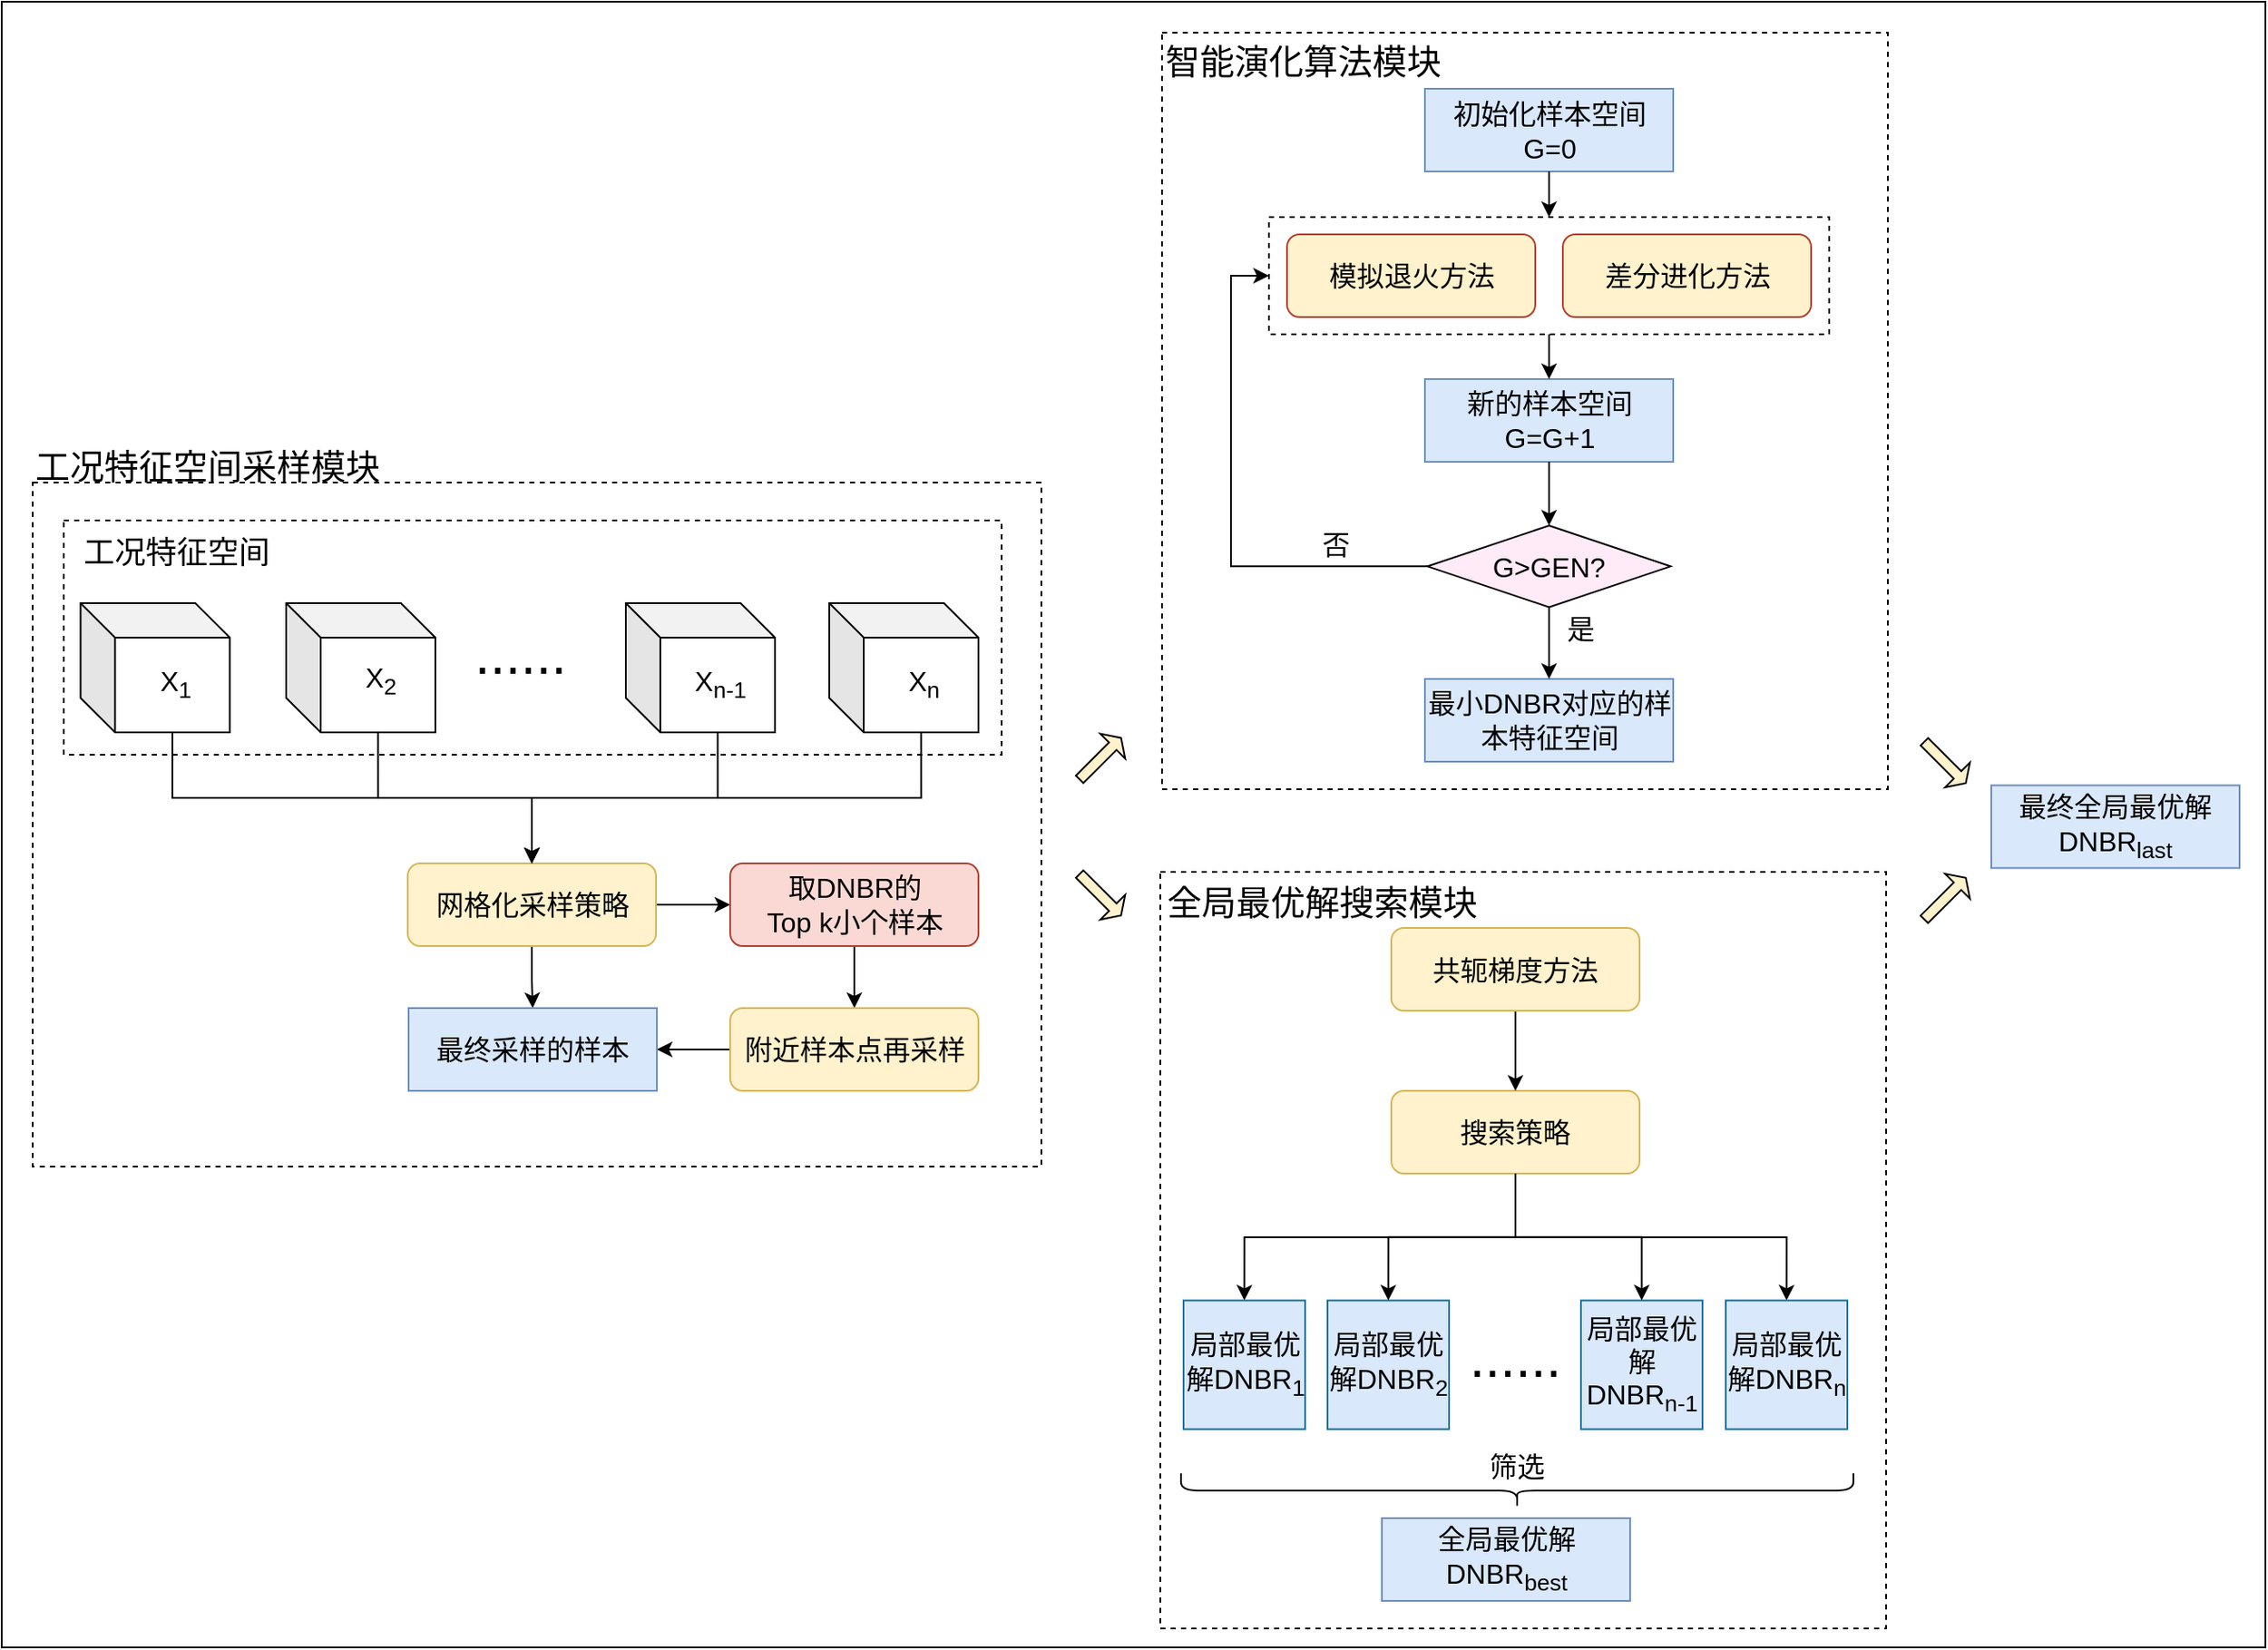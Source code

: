 <mxfile version="16.1.0" type="github">
  <diagram id="Nb4dmcVrx3FNZim9a-sD" name="第 1 页">
    <mxGraphModel dx="1186" dy="683" grid="0" gridSize="10" guides="1" tooltips="1" connect="1" arrows="1" fold="1" page="1" pageScale="1" pageWidth="1169" pageHeight="827" math="0" shadow="0">
      <root>
        <mxCell id="0" />
        <mxCell id="1" parent="0" />
        <mxCell id="AhtUtj6nYTNhumxn6a8N-1" value="" style="rounded=0;whiteSpace=wrap;html=1;" vertex="1" parent="1">
          <mxGeometry x="31" y="16" width="1313" height="955" as="geometry" />
        </mxCell>
        <mxCell id="AhtUtj6nYTNhumxn6a8N-2" value="" style="group" vertex="1" connectable="0" parent="1">
          <mxGeometry x="704" y="27" width="421" height="446" as="geometry" />
        </mxCell>
        <mxCell id="AhtUtj6nYTNhumxn6a8N-3" value="" style="rounded=0;whiteSpace=wrap;html=1;fontSize=16;dashed=1;" vertex="1" parent="AhtUtj6nYTNhumxn6a8N-2">
          <mxGeometry y="7" width="421" height="439" as="geometry" />
        </mxCell>
        <mxCell id="AhtUtj6nYTNhumxn6a8N-4" value="&lt;font style=&quot;font-size: 20px&quot;&gt;智能演化算法模块&lt;/font&gt;" style="text;html=1;strokeColor=none;fillColor=none;align=center;verticalAlign=middle;whiteSpace=wrap;rounded=0;fontSize=20;" vertex="1" parent="AhtUtj6nYTNhumxn6a8N-2">
          <mxGeometry width="164" height="46" as="geometry" />
        </mxCell>
        <mxCell id="AhtUtj6nYTNhumxn6a8N-5" value="最小DNBR对应的样本特征空间" style="rounded=0;whiteSpace=wrap;html=1;fontSize=16;fillColor=#DAE8FC;strokeColor=#6c8ebf;" vertex="1" parent="AhtUtj6nYTNhumxn6a8N-2">
          <mxGeometry x="152.5" y="382" width="144" height="48" as="geometry" />
        </mxCell>
        <mxCell id="AhtUtj6nYTNhumxn6a8N-6" style="edgeStyle=orthogonalEdgeStyle;rounded=0;orthogonalLoop=1;jettySize=auto;html=1;" edge="1" parent="AhtUtj6nYTNhumxn6a8N-2" source="AhtUtj6nYTNhumxn6a8N-7" target="AhtUtj6nYTNhumxn6a8N-5">
          <mxGeometry relative="1" as="geometry" />
        </mxCell>
        <mxCell id="AhtUtj6nYTNhumxn6a8N-7" value="G&amp;gt;GEN?" style="rhombus;whiteSpace=wrap;html=1;fontSize=16;fillColor=#FFEBF8;" vertex="1" parent="AhtUtj6nYTNhumxn6a8N-2">
          <mxGeometry x="154" y="293" width="141" height="47.34" as="geometry" />
        </mxCell>
        <mxCell id="AhtUtj6nYTNhumxn6a8N-8" value="&lt;font style=&quot;font-size: 16px&quot;&gt;是&lt;/font&gt;" style="text;html=1;strokeColor=none;fillColor=none;align=center;verticalAlign=middle;whiteSpace=wrap;rounded=0;" vertex="1" parent="AhtUtj6nYTNhumxn6a8N-2">
          <mxGeometry x="213.23" y="338" width="60" height="30" as="geometry" />
        </mxCell>
        <mxCell id="AhtUtj6nYTNhumxn6a8N-9" value="&lt;div&gt;新的样本空间&lt;/div&gt;&lt;div&gt;G=G+1&lt;br&gt;&lt;/div&gt;" style="rounded=0;whiteSpace=wrap;html=1;fontSize=16;fillColor=#dae8fc;strokeColor=#6c8ebf;" vertex="1" parent="AhtUtj6nYTNhumxn6a8N-2">
          <mxGeometry x="152.5" y="208" width="144" height="48" as="geometry" />
        </mxCell>
        <mxCell id="AhtUtj6nYTNhumxn6a8N-10" style="edgeStyle=orthogonalEdgeStyle;rounded=0;orthogonalLoop=1;jettySize=auto;html=1;" edge="1" parent="AhtUtj6nYTNhumxn6a8N-2" source="AhtUtj6nYTNhumxn6a8N-9" target="AhtUtj6nYTNhumxn6a8N-7">
          <mxGeometry relative="1" as="geometry" />
        </mxCell>
        <mxCell id="AhtUtj6nYTNhumxn6a8N-11" value="&lt;div&gt;初始化样本空间G=0&lt;/div&gt;" style="rounded=0;whiteSpace=wrap;html=1;fontSize=16;fillColor=#dae8fc;strokeColor=#6c8ebf;" vertex="1" parent="AhtUtj6nYTNhumxn6a8N-2">
          <mxGeometry x="152.5" y="39.5" width="144" height="48" as="geometry" />
        </mxCell>
        <mxCell id="AhtUtj6nYTNhumxn6a8N-12" value="&lt;font style=&quot;font-size: 16px&quot;&gt;否&lt;/font&gt;" style="text;html=1;strokeColor=none;fillColor=none;align=center;verticalAlign=middle;whiteSpace=wrap;rounded=0;" vertex="1" parent="AhtUtj6nYTNhumxn6a8N-2">
          <mxGeometry x="71" y="289" width="60" height="30" as="geometry" />
        </mxCell>
        <mxCell id="AhtUtj6nYTNhumxn6a8N-13" value="" style="group" vertex="1" connectable="0" parent="AhtUtj6nYTNhumxn6a8N-2">
          <mxGeometry x="62" y="114" width="325" height="68" as="geometry" />
        </mxCell>
        <mxCell id="AhtUtj6nYTNhumxn6a8N-14" value="" style="rounded=0;whiteSpace=wrap;html=1;fontSize=16;dashed=1;" vertex="1" parent="AhtUtj6nYTNhumxn6a8N-13">
          <mxGeometry width="325" height="68" as="geometry" />
        </mxCell>
        <mxCell id="AhtUtj6nYTNhumxn6a8N-15" value="差分进化方法" style="rounded=1;whiteSpace=wrap;html=1;fontSize=16;fillColor=#FFF2CC;strokeColor=#ae4132;" vertex="1" parent="AhtUtj6nYTNhumxn6a8N-13">
          <mxGeometry x="170.5" y="10" width="144" height="48" as="geometry" />
        </mxCell>
        <mxCell id="AhtUtj6nYTNhumxn6a8N-16" value="模拟退火方法" style="rounded=1;whiteSpace=wrap;html=1;fontSize=16;fillColor=#FFF2CC;strokeColor=#ae4132;" vertex="1" parent="AhtUtj6nYTNhumxn6a8N-13">
          <mxGeometry x="10.5" y="10" width="144" height="48" as="geometry" />
        </mxCell>
        <mxCell id="AhtUtj6nYTNhumxn6a8N-17" style="edgeStyle=orthogonalEdgeStyle;rounded=0;orthogonalLoop=1;jettySize=auto;html=1;entryX=0;entryY=0.5;entryDx=0;entryDy=0;fontSize=16;" edge="1" parent="AhtUtj6nYTNhumxn6a8N-2" source="AhtUtj6nYTNhumxn6a8N-7" target="AhtUtj6nYTNhumxn6a8N-14">
          <mxGeometry relative="1" as="geometry">
            <Array as="points">
              <mxPoint x="40" y="317" />
              <mxPoint x="40" y="148" />
            </Array>
          </mxGeometry>
        </mxCell>
        <mxCell id="AhtUtj6nYTNhumxn6a8N-18" style="edgeStyle=orthogonalEdgeStyle;rounded=0;orthogonalLoop=1;jettySize=auto;html=1;fontSize=16;" edge="1" parent="AhtUtj6nYTNhumxn6a8N-2" source="AhtUtj6nYTNhumxn6a8N-14" target="AhtUtj6nYTNhumxn6a8N-9">
          <mxGeometry relative="1" as="geometry" />
        </mxCell>
        <mxCell id="AhtUtj6nYTNhumxn6a8N-19" style="edgeStyle=orthogonalEdgeStyle;rounded=0;orthogonalLoop=1;jettySize=auto;html=1;fontSize=16;" edge="1" parent="AhtUtj6nYTNhumxn6a8N-2" source="AhtUtj6nYTNhumxn6a8N-11" target="AhtUtj6nYTNhumxn6a8N-14">
          <mxGeometry relative="1" as="geometry" />
        </mxCell>
        <mxCell id="AhtUtj6nYTNhumxn6a8N-20" value="" style="rounded=0;whiteSpace=wrap;html=1;fontSize=16;dashed=1;" vertex="1" parent="1">
          <mxGeometry x="703" y="521" width="421" height="439" as="geometry" />
        </mxCell>
        <mxCell id="AhtUtj6nYTNhumxn6a8N-21" value="&lt;font style=&quot;font-size: 20px&quot;&gt;全局最优解搜索模块&lt;/font&gt;" style="text;html=1;strokeColor=none;fillColor=none;align=center;verticalAlign=middle;whiteSpace=wrap;rounded=0;fontSize=20;" vertex="1" parent="1">
          <mxGeometry x="703" y="514" width="188" height="48" as="geometry" />
        </mxCell>
        <mxCell id="AhtUtj6nYTNhumxn6a8N-22" style="edgeStyle=orthogonalEdgeStyle;rounded=0;orthogonalLoop=1;jettySize=auto;html=1;entryX=0.5;entryY=0;entryDx=0;entryDy=0;" edge="1" parent="1" target="AhtUtj6nYTNhumxn6a8N-30">
          <mxGeometry relative="1" as="geometry">
            <mxPoint x="909" y="706.5" as="sourcePoint" />
            <mxPoint x="48.75" y="732" as="targetPoint" />
            <Array as="points">
              <mxPoint x="909" y="733" />
              <mxPoint x="752" y="733" />
            </Array>
          </mxGeometry>
        </mxCell>
        <mxCell id="AhtUtj6nYTNhumxn6a8N-23" style="edgeStyle=orthogonalEdgeStyle;rounded=0;orthogonalLoop=1;jettySize=auto;html=1;entryX=0.5;entryY=0;entryDx=0;entryDy=0;" edge="1" parent="1" target="AhtUtj6nYTNhumxn6a8N-35">
          <mxGeometry relative="1" as="geometry">
            <mxPoint x="909" y="708.5" as="sourcePoint" />
            <mxPoint x="363.25" y="733.67" as="targetPoint" />
            <Array as="points">
              <mxPoint x="909" y="733" />
              <mxPoint x="1066" y="733" />
            </Array>
          </mxGeometry>
        </mxCell>
        <mxCell id="AhtUtj6nYTNhumxn6a8N-24" value="搜索策略" style="rounded=1;whiteSpace=wrap;html=1;fontSize=16;fillColor=#fff2cc;strokeColor=#d6b656;" vertex="1" parent="1">
          <mxGeometry x="837" y="648" width="144" height="48" as="geometry" />
        </mxCell>
        <mxCell id="AhtUtj6nYTNhumxn6a8N-25" value="&lt;font style=&quot;font-size: 32px&quot;&gt;......&lt;/font&gt;" style="text;html=1;strokeColor=none;fillColor=none;align=center;verticalAlign=middle;whiteSpace=wrap;rounded=0;fontSize=16;" vertex="1" parent="1">
          <mxGeometry x="889" y="793" width="40" height="20" as="geometry" />
        </mxCell>
        <mxCell id="AhtUtj6nYTNhumxn6a8N-26" value="" style="shape=curlyBracket;whiteSpace=wrap;html=1;rounded=1;fontSize=32;direction=north;size=0.5;" vertex="1" parent="1">
          <mxGeometry x="715" y="870" width="390" height="20" as="geometry" />
        </mxCell>
        <mxCell id="AhtUtj6nYTNhumxn6a8N-27" value="&lt;font style=&quot;font-size: 16px&quot;&gt;筛选&lt;/font&gt;" style="text;html=1;strokeColor=none;fillColor=none;align=center;verticalAlign=middle;whiteSpace=wrap;rounded=0;" vertex="1" parent="1">
          <mxGeometry x="880" y="849" width="60" height="34" as="geometry" />
        </mxCell>
        <mxCell id="AhtUtj6nYTNhumxn6a8N-28" style="edgeStyle=orthogonalEdgeStyle;rounded=0;orthogonalLoop=1;jettySize=auto;html=1;fontSize=16;" edge="1" parent="1" source="AhtUtj6nYTNhumxn6a8N-29" target="AhtUtj6nYTNhumxn6a8N-24">
          <mxGeometry relative="1" as="geometry" />
        </mxCell>
        <mxCell id="AhtUtj6nYTNhumxn6a8N-29" value="共轭梯度方法" style="rounded=1;whiteSpace=wrap;html=1;fontSize=16;fillColor=#fff2cc;strokeColor=#d6b656;" vertex="1" parent="1">
          <mxGeometry x="837" y="553.5" width="144" height="48" as="geometry" />
        </mxCell>
        <mxCell id="AhtUtj6nYTNhumxn6a8N-30" value="局部最优解DNBR&lt;sub&gt;1&lt;/sub&gt;" style="rounded=0;whiteSpace=wrap;html=1;fontSize=16;fillColor=#DAE8FC;strokeColor=#10739e;" vertex="1" parent="1">
          <mxGeometry x="716.5" y="769.67" width="70.5" height="74.67" as="geometry" />
        </mxCell>
        <mxCell id="AhtUtj6nYTNhumxn6a8N-31" value="局部最优解DNBR&lt;sub&gt;2&lt;/sub&gt;" style="rounded=0;whiteSpace=wrap;html=1;fontSize=16;fillColor=#DAE8FC;strokeColor=#10739e;" vertex="1" parent="1">
          <mxGeometry x="800" y="769.67" width="70.5" height="74.67" as="geometry" />
        </mxCell>
        <mxCell id="AhtUtj6nYTNhumxn6a8N-32" style="edgeStyle=orthogonalEdgeStyle;rounded=0;orthogonalLoop=1;jettySize=auto;html=1;entryX=0.5;entryY=0;entryDx=0;entryDy=0;" edge="1" parent="1" source="AhtUtj6nYTNhumxn6a8N-24" target="AhtUtj6nYTNhumxn6a8N-31">
          <mxGeometry relative="1" as="geometry" />
        </mxCell>
        <mxCell id="AhtUtj6nYTNhumxn6a8N-33" value="局部最优解DNBR&lt;sub&gt;n-1&lt;/sub&gt;" style="rounded=0;whiteSpace=wrap;html=1;fontSize=16;fillColor=#DAE8FC;strokeColor=#10739e;" vertex="1" parent="1">
          <mxGeometry x="947" y="769.67" width="70.5" height="74.67" as="geometry" />
        </mxCell>
        <mxCell id="AhtUtj6nYTNhumxn6a8N-34" style="edgeStyle=orthogonalEdgeStyle;rounded=0;orthogonalLoop=1;jettySize=auto;html=1;" edge="1" parent="1" source="AhtUtj6nYTNhumxn6a8N-24" target="AhtUtj6nYTNhumxn6a8N-33">
          <mxGeometry relative="1" as="geometry" />
        </mxCell>
        <mxCell id="AhtUtj6nYTNhumxn6a8N-35" value="局部最优解DNBR&lt;sub&gt;n&lt;/sub&gt;" style="rounded=0;whiteSpace=wrap;html=1;fontSize=16;fillColor=#DAE8FC;strokeColor=#10739e;" vertex="1" parent="1">
          <mxGeometry x="1031" y="769.67" width="70.5" height="74.67" as="geometry" />
        </mxCell>
        <mxCell id="AhtUtj6nYTNhumxn6a8N-36" value="全局最优解DNBR&lt;sub&gt;best&lt;/sub&gt;" style="rounded=0;whiteSpace=wrap;html=1;fontSize=16;fillColor=#DAE8FC;strokeColor=#6c8ebf;" vertex="1" parent="1">
          <mxGeometry x="831.54" y="896" width="144" height="48" as="geometry" />
        </mxCell>
        <mxCell id="AhtUtj6nYTNhumxn6a8N-37" value="" style="rounded=0;whiteSpace=wrap;html=1;fontSize=16;dashed=1;" vertex="1" parent="1">
          <mxGeometry x="49" y="295" width="585" height="397" as="geometry" />
        </mxCell>
        <mxCell id="AhtUtj6nYTNhumxn6a8N-38" value="" style="rounded=0;whiteSpace=wrap;html=1;fontSize=16;dashed=1;" vertex="1" parent="1">
          <mxGeometry x="67" y="317" width="544" height="136" as="geometry" />
        </mxCell>
        <mxCell id="AhtUtj6nYTNhumxn6a8N-39" value="&lt;font style=&quot;font-size: 18px&quot;&gt;工况特征空间&lt;/font&gt;" style="text;html=1;strokeColor=none;fillColor=none;align=center;verticalAlign=middle;whiteSpace=wrap;rounded=0;" vertex="1" parent="1">
          <mxGeometry x="76.73" y="325" width="111" height="22" as="geometry" />
        </mxCell>
        <mxCell id="AhtUtj6nYTNhumxn6a8N-40" value="&lt;font style=&quot;font-size: 32px&quot;&gt;......&lt;/font&gt;" style="text;html=1;strokeColor=none;fillColor=none;align=center;verticalAlign=middle;whiteSpace=wrap;rounded=0;fontSize=16;" vertex="1" parent="1">
          <mxGeometry x="312" y="385" width="40" height="20" as="geometry" />
        </mxCell>
        <mxCell id="AhtUtj6nYTNhumxn6a8N-41" value="" style="group" vertex="1" connectable="0" parent="1">
          <mxGeometry x="76.73" y="365" width="86.54" height="75" as="geometry" />
        </mxCell>
        <mxCell id="AhtUtj6nYTNhumxn6a8N-42" value="" style="shape=cube;whiteSpace=wrap;html=1;boundedLbl=1;backgroundOutline=1;darkOpacity=0.05;darkOpacity2=0.1;" vertex="1" parent="AhtUtj6nYTNhumxn6a8N-41">
          <mxGeometry width="86.54" height="75" as="geometry" />
        </mxCell>
        <mxCell id="AhtUtj6nYTNhumxn6a8N-43" value="X&lt;sub&gt;1&lt;/sub&gt;" style="text;html=1;strokeColor=none;fillColor=none;align=center;verticalAlign=middle;whiteSpace=wrap;rounded=0;fontSize=16;" vertex="1" parent="AhtUtj6nYTNhumxn6a8N-41">
          <mxGeometry x="35.27" y="37" width="40" height="20" as="geometry" />
        </mxCell>
        <mxCell id="AhtUtj6nYTNhumxn6a8N-44" value="" style="group" vertex="1" connectable="0" parent="1">
          <mxGeometry x="196" y="363" width="86.54" height="77" as="geometry" />
        </mxCell>
        <mxCell id="AhtUtj6nYTNhumxn6a8N-45" value="" style="shape=cube;whiteSpace=wrap;html=1;boundedLbl=1;backgroundOutline=1;darkOpacity=0.05;darkOpacity2=0.1;" vertex="1" parent="AhtUtj6nYTNhumxn6a8N-44">
          <mxGeometry y="2" width="86.54" height="75" as="geometry" />
        </mxCell>
        <mxCell id="AhtUtj6nYTNhumxn6a8N-46" value="X&lt;sub&gt;2&lt;/sub&gt;" style="text;html=1;strokeColor=none;fillColor=none;align=center;verticalAlign=middle;whiteSpace=wrap;rounded=0;fontSize=16;" vertex="1" parent="AhtUtj6nYTNhumxn6a8N-44">
          <mxGeometry x="35.27" y="37" width="40" height="20" as="geometry" />
        </mxCell>
        <mxCell id="AhtUtj6nYTNhumxn6a8N-47" value="" style="group" vertex="1" connectable="0" parent="1">
          <mxGeometry x="393" y="365" width="86.54" height="75" as="geometry" />
        </mxCell>
        <mxCell id="AhtUtj6nYTNhumxn6a8N-48" value="" style="shape=cube;whiteSpace=wrap;html=1;boundedLbl=1;backgroundOutline=1;darkOpacity=0.05;darkOpacity2=0.1;" vertex="1" parent="AhtUtj6nYTNhumxn6a8N-47">
          <mxGeometry width="86.54" height="75" as="geometry" />
        </mxCell>
        <mxCell id="AhtUtj6nYTNhumxn6a8N-49" value="X&lt;sub&gt;n-1&lt;/sub&gt;" style="text;html=1;strokeColor=none;fillColor=none;align=center;verticalAlign=middle;whiteSpace=wrap;rounded=0;fontSize=16;" vertex="1" parent="AhtUtj6nYTNhumxn6a8N-47">
          <mxGeometry x="35.27" y="37" width="40" height="20" as="geometry" />
        </mxCell>
        <mxCell id="AhtUtj6nYTNhumxn6a8N-50" value="" style="group" vertex="1" connectable="0" parent="1">
          <mxGeometry x="511" y="365" width="86.54" height="75" as="geometry" />
        </mxCell>
        <mxCell id="AhtUtj6nYTNhumxn6a8N-51" value="" style="shape=cube;whiteSpace=wrap;html=1;boundedLbl=1;backgroundOutline=1;darkOpacity=0.05;darkOpacity2=0.1;" vertex="1" parent="AhtUtj6nYTNhumxn6a8N-50">
          <mxGeometry width="86.54" height="75" as="geometry" />
        </mxCell>
        <mxCell id="AhtUtj6nYTNhumxn6a8N-52" value="X&lt;sub&gt;n&lt;/sub&gt;" style="text;html=1;strokeColor=none;fillColor=none;align=center;verticalAlign=middle;whiteSpace=wrap;rounded=0;fontSize=16;" vertex="1" parent="AhtUtj6nYTNhumxn6a8N-50">
          <mxGeometry x="35.27" y="37" width="40" height="20" as="geometry" />
        </mxCell>
        <mxCell id="AhtUtj6nYTNhumxn6a8N-53" style="edgeStyle=orthogonalEdgeStyle;rounded=0;orthogonalLoop=1;jettySize=auto;html=1;exitX=1;exitY=0.5;exitDx=0;exitDy=0;entryX=0;entryY=0.5;entryDx=0;entryDy=0;fontSize=16;" edge="1" parent="1" source="AhtUtj6nYTNhumxn6a8N-55" target="AhtUtj6nYTNhumxn6a8N-57">
          <mxGeometry relative="1" as="geometry" />
        </mxCell>
        <mxCell id="AhtUtj6nYTNhumxn6a8N-54" style="edgeStyle=orthogonalEdgeStyle;rounded=0;orthogonalLoop=1;jettySize=auto;html=1;exitX=0.5;exitY=1;exitDx=0;exitDy=0;fontSize=16;" edge="1" parent="1" source="AhtUtj6nYTNhumxn6a8N-55" target="AhtUtj6nYTNhumxn6a8N-64">
          <mxGeometry relative="1" as="geometry" />
        </mxCell>
        <mxCell id="AhtUtj6nYTNhumxn6a8N-55" value="网格化采样策略" style="rounded=1;whiteSpace=wrap;html=1;fontSize=16;fillColor=#FFF2CC;strokeColor=#d6b656;" vertex="1" parent="1">
          <mxGeometry x="266.5" y="516" width="144" height="48" as="geometry" />
        </mxCell>
        <mxCell id="AhtUtj6nYTNhumxn6a8N-56" style="edgeStyle=orthogonalEdgeStyle;rounded=0;orthogonalLoop=1;jettySize=auto;html=1;exitX=0.5;exitY=1;exitDx=0;exitDy=0;entryX=0.5;entryY=0;entryDx=0;entryDy=0;fontSize=16;" edge="1" parent="1" source="AhtUtj6nYTNhumxn6a8N-57" target="AhtUtj6nYTNhumxn6a8N-63">
          <mxGeometry relative="1" as="geometry" />
        </mxCell>
        <mxCell id="AhtUtj6nYTNhumxn6a8N-57" value="&lt;div&gt;取DNBR的&lt;/div&gt;&lt;div&gt;Top k小个样本&lt;/div&gt;" style="rounded=1;whiteSpace=wrap;html=1;fontSize=16;fillColor=#fad9d5;strokeColor=#ae4132;" vertex="1" parent="1">
          <mxGeometry x="453.54" y="516" width="144" height="48" as="geometry" />
        </mxCell>
        <mxCell id="AhtUtj6nYTNhumxn6a8N-58" style="edgeStyle=orthogonalEdgeStyle;rounded=0;orthogonalLoop=1;jettySize=auto;html=1;exitX=0;exitY=0;exitDx=53.27;exitDy=75;exitPerimeter=0;entryX=0.5;entryY=0;entryDx=0;entryDy=0;fontSize=16;" edge="1" parent="1" source="AhtUtj6nYTNhumxn6a8N-42" target="AhtUtj6nYTNhumxn6a8N-55">
          <mxGeometry relative="1" as="geometry" />
        </mxCell>
        <mxCell id="AhtUtj6nYTNhumxn6a8N-59" style="edgeStyle=orthogonalEdgeStyle;rounded=0;orthogonalLoop=1;jettySize=auto;html=1;exitX=0;exitY=0;exitDx=53.27;exitDy=75;exitPerimeter=0;entryX=0.5;entryY=0;entryDx=0;entryDy=0;fontSize=16;" edge="1" parent="1" source="AhtUtj6nYTNhumxn6a8N-45" target="AhtUtj6nYTNhumxn6a8N-55">
          <mxGeometry relative="1" as="geometry" />
        </mxCell>
        <mxCell id="AhtUtj6nYTNhumxn6a8N-60" style="edgeStyle=orthogonalEdgeStyle;rounded=0;orthogonalLoop=1;jettySize=auto;html=1;exitX=0;exitY=0;exitDx=53.27;exitDy=75;exitPerimeter=0;entryX=0.5;entryY=0;entryDx=0;entryDy=0;fontSize=16;" edge="1" parent="1" source="AhtUtj6nYTNhumxn6a8N-48" target="AhtUtj6nYTNhumxn6a8N-55">
          <mxGeometry relative="1" as="geometry" />
        </mxCell>
        <mxCell id="AhtUtj6nYTNhumxn6a8N-61" style="edgeStyle=orthogonalEdgeStyle;rounded=0;orthogonalLoop=1;jettySize=auto;html=1;exitX=0;exitY=0;exitDx=53.27;exitDy=75;exitPerimeter=0;entryX=0.5;entryY=0;entryDx=0;entryDy=0;fontSize=16;" edge="1" parent="1" source="AhtUtj6nYTNhumxn6a8N-51" target="AhtUtj6nYTNhumxn6a8N-55">
          <mxGeometry relative="1" as="geometry" />
        </mxCell>
        <mxCell id="AhtUtj6nYTNhumxn6a8N-62" style="edgeStyle=orthogonalEdgeStyle;rounded=0;orthogonalLoop=1;jettySize=auto;html=1;exitX=0;exitY=0.5;exitDx=0;exitDy=0;fontSize=16;" edge="1" parent="1" source="AhtUtj6nYTNhumxn6a8N-63" target="AhtUtj6nYTNhumxn6a8N-64">
          <mxGeometry relative="1" as="geometry" />
        </mxCell>
        <mxCell id="AhtUtj6nYTNhumxn6a8N-63" value="附近样本点再采样" style="rounded=1;whiteSpace=wrap;html=1;fontSize=16;fillColor=#fff2cc;strokeColor=#d6b656;" vertex="1" parent="1">
          <mxGeometry x="453.54" y="600" width="144" height="48" as="geometry" />
        </mxCell>
        <mxCell id="AhtUtj6nYTNhumxn6a8N-64" value="&lt;div&gt;最终采样的样本&lt;/div&gt;" style="rounded=0;whiteSpace=wrap;html=1;fontSize=16;fillColor=#dae8fc;strokeColor=#6c8ebf;" vertex="1" parent="1">
          <mxGeometry x="267" y="600" width="144" height="48" as="geometry" />
        </mxCell>
        <mxCell id="AhtUtj6nYTNhumxn6a8N-65" value="&lt;font style=&quot;font-size: 20px&quot;&gt;工况特征空间采样模块&lt;/font&gt;" style="text;html=1;strokeColor=none;fillColor=none;align=center;verticalAlign=middle;whiteSpace=wrap;rounded=0;fontSize=20;" vertex="1" parent="1">
          <mxGeometry x="49.0" y="260" width="203" height="49" as="geometry" />
        </mxCell>
        <mxCell id="AhtUtj6nYTNhumxn6a8N-66" value="最终全局最优解DNBR&lt;sub&gt;last&lt;/sub&gt;" style="rounded=0;whiteSpace=wrap;html=1;fontSize=16;fillColor=#DAE8FC;strokeColor=#6c8ebf;" vertex="1" parent="1">
          <mxGeometry x="1185" y="470.73" width="144" height="48" as="geometry" />
        </mxCell>
        <mxCell id="AhtUtj6nYTNhumxn6a8N-67" value="" style="group" vertex="1" connectable="0" parent="1">
          <mxGeometry x="655.997" y="435.997" width="38.467" height="117.467" as="geometry" />
        </mxCell>
        <mxCell id="AhtUtj6nYTNhumxn6a8N-68" value="" style="shape=singleArrow;direction=south;whiteSpace=wrap;html=1;fontSize=16;fillColor=#FFF2CC;rotation=-135;" vertex="1" parent="AhtUtj6nYTNhumxn6a8N-67">
          <mxGeometry x="2.033" y="2.233" width="20.4" height="34" as="geometry" />
        </mxCell>
        <mxCell id="AhtUtj6nYTNhumxn6a8N-69" value="" style="shape=singleArrow;direction=south;whiteSpace=wrap;html=1;fontSize=16;fillColor=#FFF2CC;rotation=-45;" vertex="1" parent="AhtUtj6nYTNhumxn6a8N-67">
          <mxGeometry x="2.033" y="81.233" width="20.4" height="34" as="geometry" />
        </mxCell>
        <mxCell id="AhtUtj6nYTNhumxn6a8N-70" value="" style="shape=singleArrow;direction=south;whiteSpace=wrap;html=1;fontSize=16;fillColor=#FFF2CC;rotation=-45;" vertex="1" parent="1">
          <mxGeometry x="1148" y="440.46" width="20.4" height="34" as="geometry" />
        </mxCell>
        <mxCell id="AhtUtj6nYTNhumxn6a8N-71" value="" style="shape=singleArrow;direction=south;whiteSpace=wrap;html=1;fontSize=16;fillColor=#FFF2CC;rotation=-135;" vertex="1" parent="1">
          <mxGeometry x="1148" y="519.46" width="20.4" height="34" as="geometry" />
        </mxCell>
      </root>
    </mxGraphModel>
  </diagram>
</mxfile>
